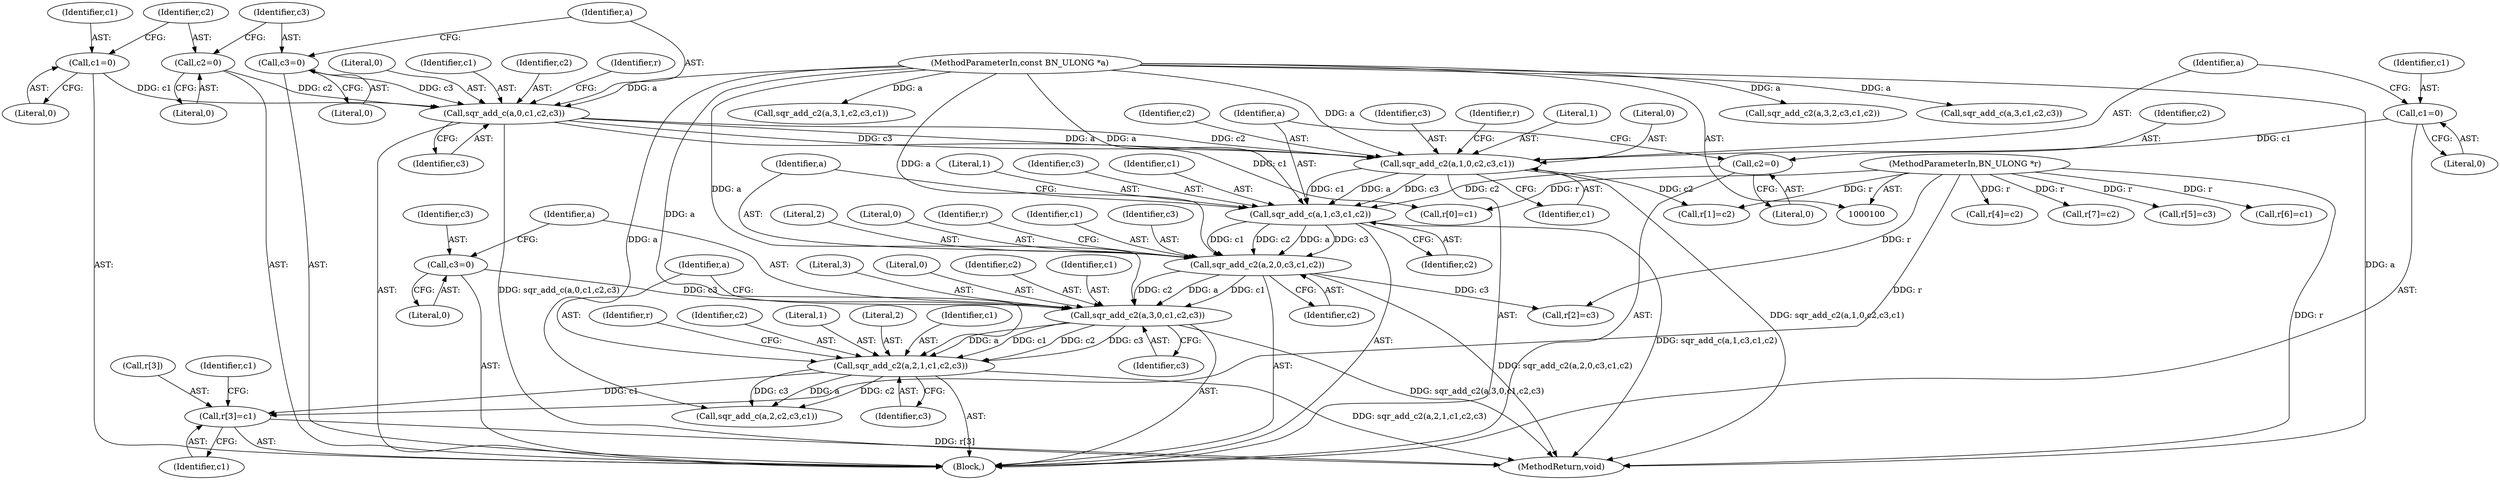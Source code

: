 digraph "0_openssl_a7a44ba55cb4f884c6bc9ceac90072dea38e66d0_1@pointer" {
"1000180" [label="(Call,r[3]=c1)"];
"1000173" [label="(Call,sqr_add_c2(a,2,1,c1,c2,c3))"];
"1000166" [label="(Call,sqr_add_c2(a,3,0,c1,c2,c3))"];
"1000151" [label="(Call,sqr_add_c2(a,2,0,c3,c1,c2))"];
"1000145" [label="(Call,sqr_add_c(a,1,c3,c1,c2))"];
"1000130" [label="(Call,sqr_add_c2(a,1,0,c2,c3,c1))"];
"1000116" [label="(Call,sqr_add_c(a,0,c1,c2,c3))"];
"1000102" [label="(MethodParameterIn,const BN_ULONG *a)"];
"1000107" [label="(Call,c1=0)"];
"1000110" [label="(Call,c2=0)"];
"1000113" [label="(Call,c3=0)"];
"1000127" [label="(Call,c1=0)"];
"1000142" [label="(Call,c2=0)"];
"1000163" [label="(Call,c3=0)"];
"1000101" [label="(MethodParameterIn,BN_ULONG *r)"];
"1000209" [label="(Call,sqr_add_c2(a,3,2,c3,c1,c2))"];
"1000224" [label="(Call,sqr_add_c(a,3,c1,c2,c3))"];
"1000173" [label="(Call,sqr_add_c2(a,2,1,c1,c2,c3))"];
"1000133" [label="(Literal,0)"];
"1000116" [label="(Call,sqr_add_c(a,0,c1,c2,c3))"];
"1000143" [label="(Identifier,c2)"];
"1000124" [label="(Identifier,r)"];
"1000177" [label="(Identifier,c1)"];
"1000194" [label="(Call,sqr_add_c2(a,3,1,c2,c3,c1))"];
"1000156" [label="(Identifier,c1)"];
"1000114" [label="(Identifier,c3)"];
"1000137" [label="(Call,r[1]=c2)"];
"1000128" [label="(Identifier,c1)"];
"1000168" [label="(Literal,3)"];
"1000150" [label="(Identifier,c2)"];
"1000186" [label="(Identifier,c1)"];
"1000184" [label="(Identifier,c1)"];
"1000134" [label="(Identifier,c2)"];
"1000118" [label="(Literal,0)"];
"1000152" [label="(Identifier,a)"];
"1000166" [label="(Call,sqr_add_c2(a,3,0,c1,c2,c3))"];
"1000155" [label="(Identifier,c3)"];
"1000115" [label="(Literal,0)"];
"1000182" [label="(Identifier,r)"];
"1000174" [label="(Identifier,a)"];
"1000119" [label="(Identifier,c1)"];
"1000164" [label="(Identifier,c3)"];
"1000230" [label="(Call,r[6]=c1)"];
"1000142" [label="(Call,c2=0)"];
"1000120" [label="(Identifier,c2)"];
"1000110" [label="(Call,c2=0)"];
"1000240" [label="(MethodReturn,void)"];
"1000171" [label="(Identifier,c2)"];
"1000145" [label="(Call,sqr_add_c(a,1,c3,c1,c2))"];
"1000129" [label="(Literal,0)"];
"1000157" [label="(Identifier,c2)"];
"1000127" [label="(Call,c1=0)"];
"1000108" [label="(Identifier,c1)"];
"1000178" [label="(Identifier,c2)"];
"1000130" [label="(Call,sqr_add_c2(a,1,0,c2,c3,c1))"];
"1000144" [label="(Literal,0)"];
"1000201" [label="(Call,r[4]=c2)"];
"1000117" [label="(Identifier,a)"];
"1000176" [label="(Literal,1)"];
"1000107" [label="(Call,c1=0)"];
"1000170" [label="(Identifier,c1)"];
"1000103" [label="(Block,)"];
"1000146" [label="(Identifier,a)"];
"1000135" [label="(Identifier,c3)"];
"1000121" [label="(Identifier,c3)"];
"1000111" [label="(Identifier,c2)"];
"1000112" [label="(Literal,0)"];
"1000101" [label="(MethodParameterIn,BN_ULONG *r)"];
"1000139" [label="(Identifier,r)"];
"1000235" [label="(Call,r[7]=c2)"];
"1000175" [label="(Literal,2)"];
"1000158" [label="(Call,r[2]=c3)"];
"1000148" [label="(Identifier,c3)"];
"1000180" [label="(Call,r[3]=c1)"];
"1000102" [label="(MethodParameterIn,const BN_ULONG *a)"];
"1000163" [label="(Call,c3=0)"];
"1000153" [label="(Literal,2)"];
"1000149" [label="(Identifier,c1)"];
"1000113" [label="(Call,c3=0)"];
"1000132" [label="(Literal,1)"];
"1000109" [label="(Literal,0)"];
"1000154" [label="(Literal,0)"];
"1000122" [label="(Call,r[0]=c1)"];
"1000188" [label="(Call,sqr_add_c(a,2,c2,c3,c1))"];
"1000172" [label="(Identifier,c3)"];
"1000216" [label="(Call,r[5]=c3)"];
"1000160" [label="(Identifier,r)"];
"1000179" [label="(Identifier,c3)"];
"1000147" [label="(Literal,1)"];
"1000181" [label="(Call,r[3])"];
"1000131" [label="(Identifier,a)"];
"1000167" [label="(Identifier,a)"];
"1000151" [label="(Call,sqr_add_c2(a,2,0,c3,c1,c2))"];
"1000169" [label="(Literal,0)"];
"1000165" [label="(Literal,0)"];
"1000136" [label="(Identifier,c1)"];
"1000180" -> "1000103"  [label="AST: "];
"1000180" -> "1000184"  [label="CFG: "];
"1000181" -> "1000180"  [label="AST: "];
"1000184" -> "1000180"  [label="AST: "];
"1000186" -> "1000180"  [label="CFG: "];
"1000180" -> "1000240"  [label="DDG: r[3]"];
"1000173" -> "1000180"  [label="DDG: c1"];
"1000101" -> "1000180"  [label="DDG: r"];
"1000173" -> "1000103"  [label="AST: "];
"1000173" -> "1000179"  [label="CFG: "];
"1000174" -> "1000173"  [label="AST: "];
"1000175" -> "1000173"  [label="AST: "];
"1000176" -> "1000173"  [label="AST: "];
"1000177" -> "1000173"  [label="AST: "];
"1000178" -> "1000173"  [label="AST: "];
"1000179" -> "1000173"  [label="AST: "];
"1000182" -> "1000173"  [label="CFG: "];
"1000173" -> "1000240"  [label="DDG: sqr_add_c2(a,2,1,c1,c2,c3)"];
"1000166" -> "1000173"  [label="DDG: a"];
"1000166" -> "1000173"  [label="DDG: c1"];
"1000166" -> "1000173"  [label="DDG: c2"];
"1000166" -> "1000173"  [label="DDG: c3"];
"1000102" -> "1000173"  [label="DDG: a"];
"1000173" -> "1000188"  [label="DDG: a"];
"1000173" -> "1000188"  [label="DDG: c2"];
"1000173" -> "1000188"  [label="DDG: c3"];
"1000166" -> "1000103"  [label="AST: "];
"1000166" -> "1000172"  [label="CFG: "];
"1000167" -> "1000166"  [label="AST: "];
"1000168" -> "1000166"  [label="AST: "];
"1000169" -> "1000166"  [label="AST: "];
"1000170" -> "1000166"  [label="AST: "];
"1000171" -> "1000166"  [label="AST: "];
"1000172" -> "1000166"  [label="AST: "];
"1000174" -> "1000166"  [label="CFG: "];
"1000166" -> "1000240"  [label="DDG: sqr_add_c2(a,3,0,c1,c2,c3)"];
"1000151" -> "1000166"  [label="DDG: a"];
"1000151" -> "1000166"  [label="DDG: c1"];
"1000151" -> "1000166"  [label="DDG: c2"];
"1000102" -> "1000166"  [label="DDG: a"];
"1000163" -> "1000166"  [label="DDG: c3"];
"1000151" -> "1000103"  [label="AST: "];
"1000151" -> "1000157"  [label="CFG: "];
"1000152" -> "1000151"  [label="AST: "];
"1000153" -> "1000151"  [label="AST: "];
"1000154" -> "1000151"  [label="AST: "];
"1000155" -> "1000151"  [label="AST: "];
"1000156" -> "1000151"  [label="AST: "];
"1000157" -> "1000151"  [label="AST: "];
"1000160" -> "1000151"  [label="CFG: "];
"1000151" -> "1000240"  [label="DDG: sqr_add_c2(a,2,0,c3,c1,c2)"];
"1000145" -> "1000151"  [label="DDG: a"];
"1000145" -> "1000151"  [label="DDG: c3"];
"1000145" -> "1000151"  [label="DDG: c1"];
"1000145" -> "1000151"  [label="DDG: c2"];
"1000102" -> "1000151"  [label="DDG: a"];
"1000151" -> "1000158"  [label="DDG: c3"];
"1000145" -> "1000103"  [label="AST: "];
"1000145" -> "1000150"  [label="CFG: "];
"1000146" -> "1000145"  [label="AST: "];
"1000147" -> "1000145"  [label="AST: "];
"1000148" -> "1000145"  [label="AST: "];
"1000149" -> "1000145"  [label="AST: "];
"1000150" -> "1000145"  [label="AST: "];
"1000152" -> "1000145"  [label="CFG: "];
"1000145" -> "1000240"  [label="DDG: sqr_add_c(a,1,c3,c1,c2)"];
"1000130" -> "1000145"  [label="DDG: a"];
"1000130" -> "1000145"  [label="DDG: c3"];
"1000130" -> "1000145"  [label="DDG: c1"];
"1000102" -> "1000145"  [label="DDG: a"];
"1000142" -> "1000145"  [label="DDG: c2"];
"1000130" -> "1000103"  [label="AST: "];
"1000130" -> "1000136"  [label="CFG: "];
"1000131" -> "1000130"  [label="AST: "];
"1000132" -> "1000130"  [label="AST: "];
"1000133" -> "1000130"  [label="AST: "];
"1000134" -> "1000130"  [label="AST: "];
"1000135" -> "1000130"  [label="AST: "];
"1000136" -> "1000130"  [label="AST: "];
"1000139" -> "1000130"  [label="CFG: "];
"1000130" -> "1000240"  [label="DDG: sqr_add_c2(a,1,0,c2,c3,c1)"];
"1000116" -> "1000130"  [label="DDG: a"];
"1000116" -> "1000130"  [label="DDG: c2"];
"1000116" -> "1000130"  [label="DDG: c3"];
"1000102" -> "1000130"  [label="DDG: a"];
"1000127" -> "1000130"  [label="DDG: c1"];
"1000130" -> "1000137"  [label="DDG: c2"];
"1000116" -> "1000103"  [label="AST: "];
"1000116" -> "1000121"  [label="CFG: "];
"1000117" -> "1000116"  [label="AST: "];
"1000118" -> "1000116"  [label="AST: "];
"1000119" -> "1000116"  [label="AST: "];
"1000120" -> "1000116"  [label="AST: "];
"1000121" -> "1000116"  [label="AST: "];
"1000124" -> "1000116"  [label="CFG: "];
"1000116" -> "1000240"  [label="DDG: sqr_add_c(a,0,c1,c2,c3)"];
"1000102" -> "1000116"  [label="DDG: a"];
"1000107" -> "1000116"  [label="DDG: c1"];
"1000110" -> "1000116"  [label="DDG: c2"];
"1000113" -> "1000116"  [label="DDG: c3"];
"1000116" -> "1000122"  [label="DDG: c1"];
"1000102" -> "1000100"  [label="AST: "];
"1000102" -> "1000240"  [label="DDG: a"];
"1000102" -> "1000188"  [label="DDG: a"];
"1000102" -> "1000194"  [label="DDG: a"];
"1000102" -> "1000209"  [label="DDG: a"];
"1000102" -> "1000224"  [label="DDG: a"];
"1000107" -> "1000103"  [label="AST: "];
"1000107" -> "1000109"  [label="CFG: "];
"1000108" -> "1000107"  [label="AST: "];
"1000109" -> "1000107"  [label="AST: "];
"1000111" -> "1000107"  [label="CFG: "];
"1000110" -> "1000103"  [label="AST: "];
"1000110" -> "1000112"  [label="CFG: "];
"1000111" -> "1000110"  [label="AST: "];
"1000112" -> "1000110"  [label="AST: "];
"1000114" -> "1000110"  [label="CFG: "];
"1000113" -> "1000103"  [label="AST: "];
"1000113" -> "1000115"  [label="CFG: "];
"1000114" -> "1000113"  [label="AST: "];
"1000115" -> "1000113"  [label="AST: "];
"1000117" -> "1000113"  [label="CFG: "];
"1000127" -> "1000103"  [label="AST: "];
"1000127" -> "1000129"  [label="CFG: "];
"1000128" -> "1000127"  [label="AST: "];
"1000129" -> "1000127"  [label="AST: "];
"1000131" -> "1000127"  [label="CFG: "];
"1000142" -> "1000103"  [label="AST: "];
"1000142" -> "1000144"  [label="CFG: "];
"1000143" -> "1000142"  [label="AST: "];
"1000144" -> "1000142"  [label="AST: "];
"1000146" -> "1000142"  [label="CFG: "];
"1000163" -> "1000103"  [label="AST: "];
"1000163" -> "1000165"  [label="CFG: "];
"1000164" -> "1000163"  [label="AST: "];
"1000165" -> "1000163"  [label="AST: "];
"1000167" -> "1000163"  [label="CFG: "];
"1000101" -> "1000100"  [label="AST: "];
"1000101" -> "1000240"  [label="DDG: r"];
"1000101" -> "1000122"  [label="DDG: r"];
"1000101" -> "1000137"  [label="DDG: r"];
"1000101" -> "1000158"  [label="DDG: r"];
"1000101" -> "1000201"  [label="DDG: r"];
"1000101" -> "1000216"  [label="DDG: r"];
"1000101" -> "1000230"  [label="DDG: r"];
"1000101" -> "1000235"  [label="DDG: r"];
}
